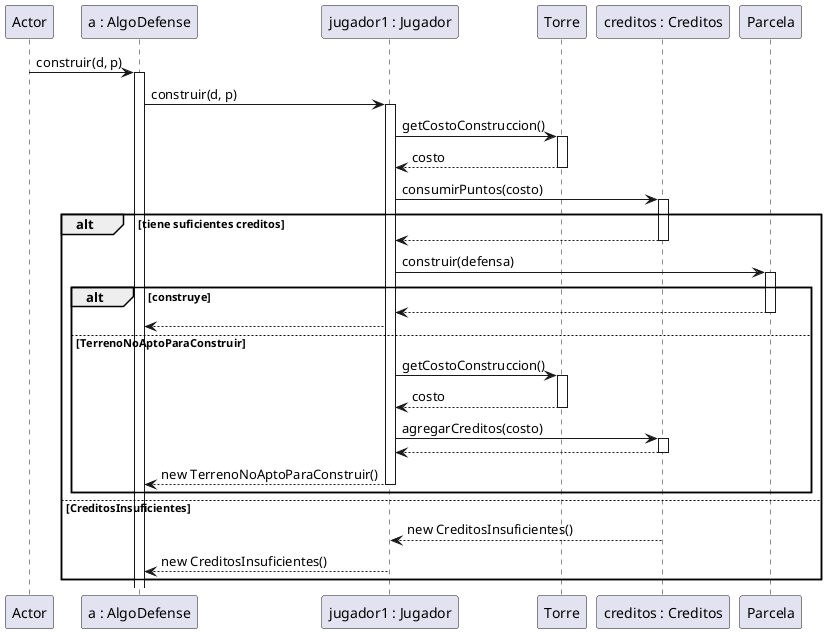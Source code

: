 @startuml
participant Actor
Actor -> "a : AlgoDefense" : construir(d, p)
activate "a : AlgoDefense"
"a : AlgoDefense" -> "jugador1 : Jugador" : construir(d, p)
activate "jugador1 : Jugador"
"jugador1 : Jugador" -> Torre : getCostoConstruccion()
activate Torre
Torre --> "jugador1 : Jugador" : costo
deactivate Torre


"jugador1 : Jugador" -> "creditos : Creditos" : consumirPuntos(costo)
activate "creditos : Creditos"
alt tiene suficientes creditos
"creditos : Creditos" --> "jugador1 : Jugador"
deactivate "creditos : Creditos"

"jugador1 : Jugador" -> Parcela : construir(defensa)
activate Parcela
alt construye
Parcela --> "jugador1 : Jugador"
deactivate Parcela
"jugador1 : Jugador" --> "a : AlgoDefense"

else TerrenoNoAptoParaConstruir
"jugador1 : Jugador" -> Torre : getCostoConstruccion()
activate Torre
Torre --> "jugador1 : Jugador" : costo
deactivate Torre
"jugador1 : Jugador" -> "creditos : Creditos" : agregarCreditos(costo)
activate "creditos : Creditos"
"creditos : Creditos" --> "jugador1 : Jugador"
deactivate "creditos : Creditos"
"jugador1 : Jugador" --> "a : AlgoDefense" : new TerrenoNoAptoParaConstruir()
deactivate "jugador1 : Jugador"
end
else CreditosInsuficientes
"creditos : Creditos" --> "jugador1 : Jugador" : new CreditosInsuficientes()
"jugador1 : Jugador" --> "a : AlgoDefense" : new CreditosInsuficientes()
end

@enduml